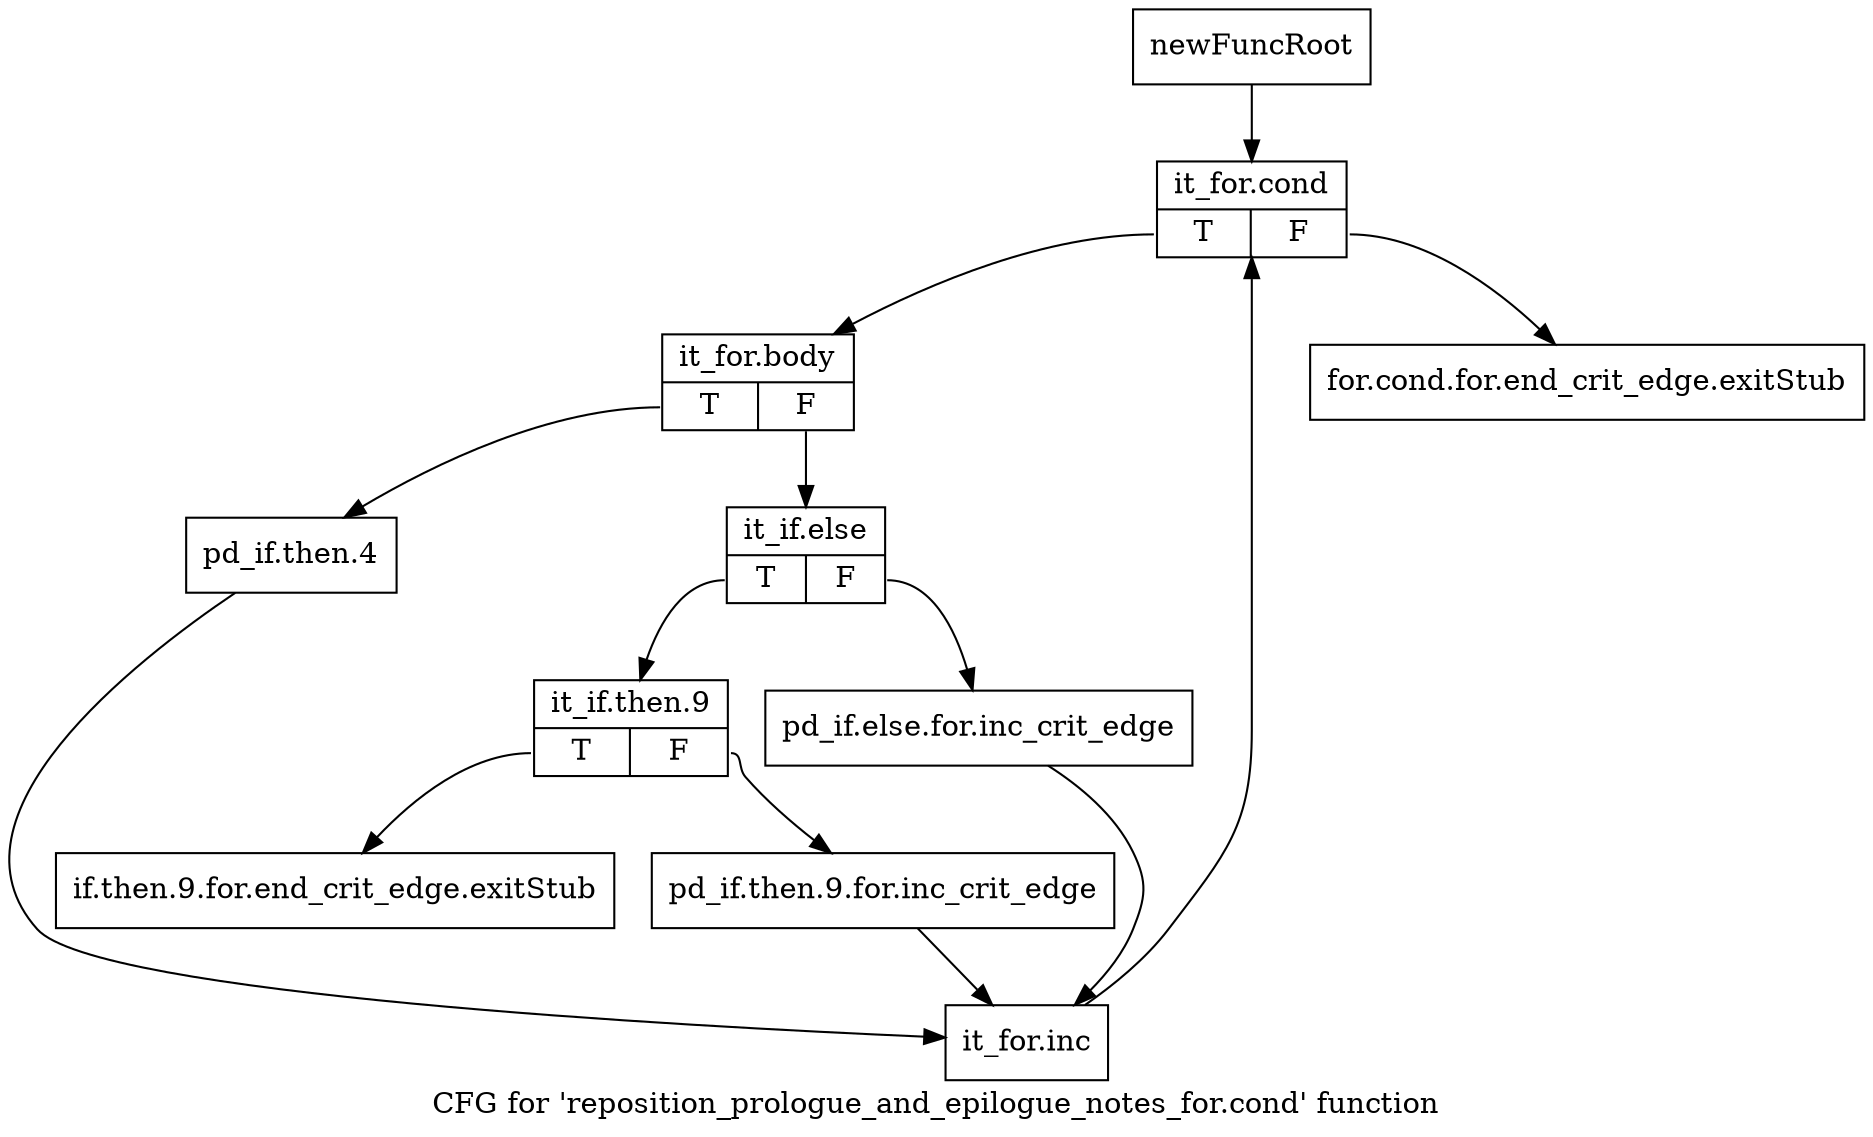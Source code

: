 digraph "CFG for 'reposition_prologue_and_epilogue_notes_for.cond' function" {
	label="CFG for 'reposition_prologue_and_epilogue_notes_for.cond' function";

	Node0xb06a9f0 [shape=record,label="{newFuncRoot}"];
	Node0xb06a9f0 -> Node0xb070040;
	Node0xb06ffa0 [shape=record,label="{for.cond.for.end_crit_edge.exitStub}"];
	Node0xb06fff0 [shape=record,label="{if.then.9.for.end_crit_edge.exitStub}"];
	Node0xb070040 [shape=record,label="{it_for.cond|{<s0>T|<s1>F}}"];
	Node0xb070040:s0 -> Node0xb070090;
	Node0xb070040:s1 -> Node0xb06ffa0;
	Node0xb070090 [shape=record,label="{it_for.body|{<s0>T|<s1>F}}"];
	Node0xb070090:s0 -> Node0xb070220;
	Node0xb070090:s1 -> Node0xb0700e0;
	Node0xb0700e0 [shape=record,label="{it_if.else|{<s0>T|<s1>F}}"];
	Node0xb0700e0:s0 -> Node0xb070180;
	Node0xb0700e0:s1 -> Node0xb070130;
	Node0xb070130 [shape=record,label="{pd_if.else.for.inc_crit_edge}"];
	Node0xb070130 -> Node0xb070270;
	Node0xb070180 [shape=record,label="{it_if.then.9|{<s0>T|<s1>F}}"];
	Node0xb070180:s0 -> Node0xb06fff0;
	Node0xb070180:s1 -> Node0xb0701d0;
	Node0xb0701d0 [shape=record,label="{pd_if.then.9.for.inc_crit_edge}"];
	Node0xb0701d0 -> Node0xb070270;
	Node0xb070220 [shape=record,label="{pd_if.then.4}"];
	Node0xb070220 -> Node0xb070270;
	Node0xb070270 [shape=record,label="{it_for.inc}"];
	Node0xb070270 -> Node0xb070040;
}
